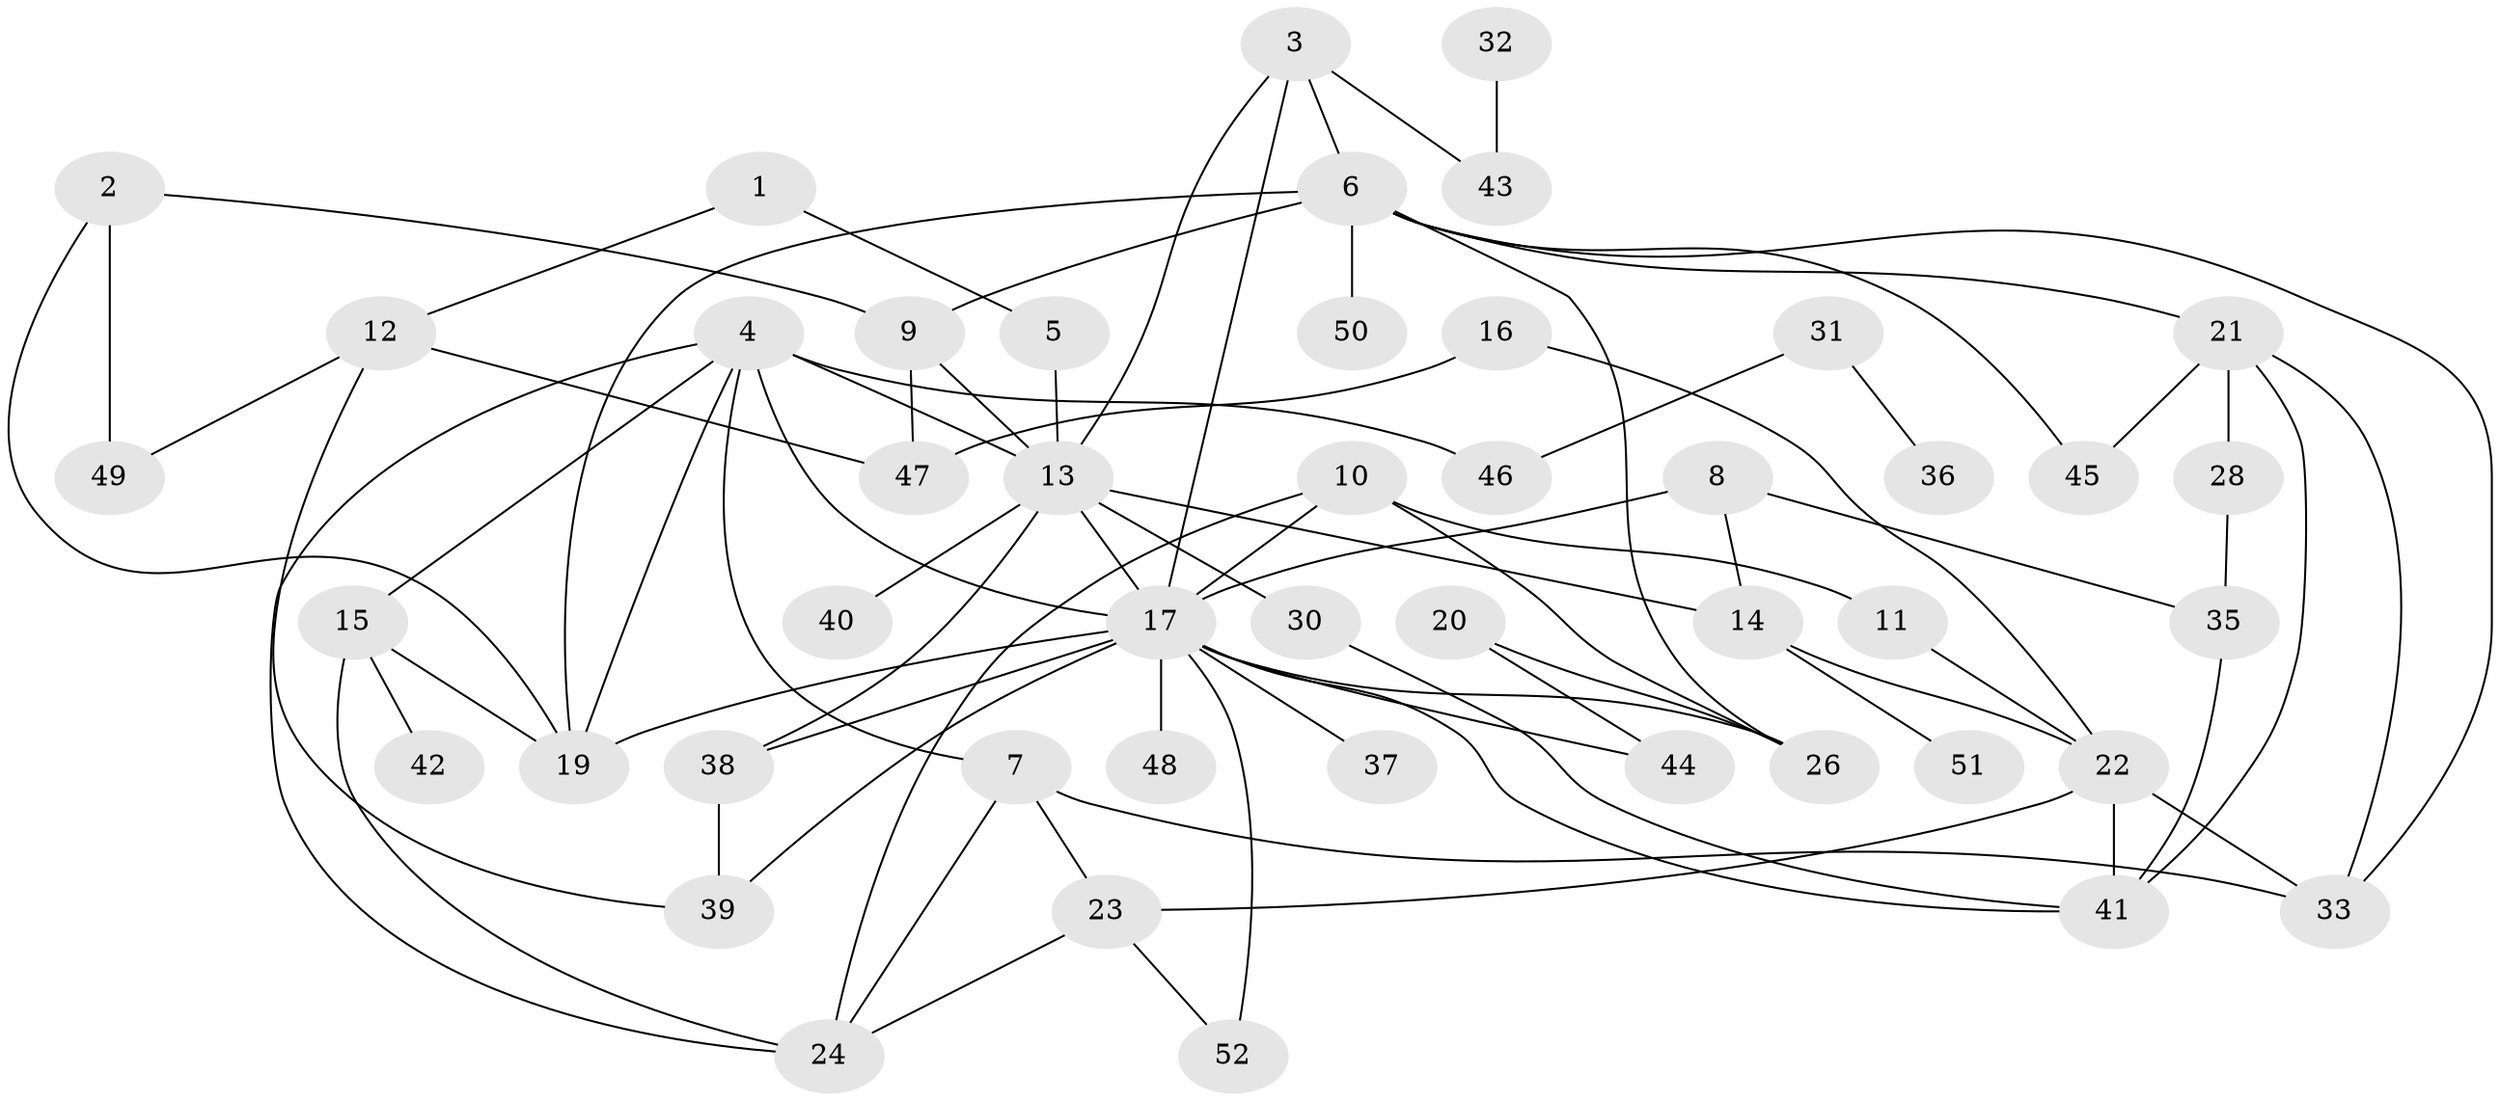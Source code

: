 // original degree distribution, {3: 0.18446601941747573, 2: 0.33980582524271846, 4: 0.1262135922330097, 5: 0.07766990291262135, 1: 0.18446601941747573, 0: 0.038834951456310676, 6: 0.02912621359223301, 7: 0.019417475728155338}
// Generated by graph-tools (version 1.1) at 2025/33/03/09/25 02:33:33]
// undirected, 47 vertices, 79 edges
graph export_dot {
graph [start="1"]
  node [color=gray90,style=filled];
  1;
  2;
  3;
  4;
  5;
  6;
  7;
  8;
  9;
  10;
  11;
  12;
  13;
  14;
  15;
  16;
  17;
  19;
  20;
  21;
  22;
  23;
  24;
  26;
  28;
  30;
  31;
  32;
  33;
  35;
  36;
  37;
  38;
  39;
  40;
  41;
  42;
  43;
  44;
  45;
  46;
  47;
  48;
  49;
  50;
  51;
  52;
  1 -- 5 [weight=1.0];
  1 -- 12 [weight=1.0];
  2 -- 9 [weight=1.0];
  2 -- 19 [weight=1.0];
  2 -- 49 [weight=1.0];
  3 -- 6 [weight=1.0];
  3 -- 13 [weight=1.0];
  3 -- 17 [weight=1.0];
  3 -- 43 [weight=1.0];
  4 -- 7 [weight=2.0];
  4 -- 13 [weight=2.0];
  4 -- 15 [weight=1.0];
  4 -- 17 [weight=2.0];
  4 -- 19 [weight=1.0];
  4 -- 24 [weight=1.0];
  4 -- 46 [weight=1.0];
  5 -- 13 [weight=1.0];
  6 -- 9 [weight=1.0];
  6 -- 19 [weight=1.0];
  6 -- 21 [weight=1.0];
  6 -- 26 [weight=1.0];
  6 -- 33 [weight=1.0];
  6 -- 45 [weight=1.0];
  6 -- 50 [weight=1.0];
  7 -- 23 [weight=1.0];
  7 -- 24 [weight=1.0];
  7 -- 33 [weight=1.0];
  8 -- 14 [weight=1.0];
  8 -- 17 [weight=2.0];
  8 -- 35 [weight=1.0];
  9 -- 13 [weight=1.0];
  9 -- 47 [weight=1.0];
  10 -- 11 [weight=1.0];
  10 -- 17 [weight=1.0];
  10 -- 24 [weight=1.0];
  10 -- 26 [weight=1.0];
  11 -- 22 [weight=1.0];
  12 -- 39 [weight=1.0];
  12 -- 47 [weight=1.0];
  12 -- 49 [weight=1.0];
  13 -- 14 [weight=1.0];
  13 -- 17 [weight=1.0];
  13 -- 30 [weight=1.0];
  13 -- 38 [weight=1.0];
  13 -- 40 [weight=1.0];
  14 -- 22 [weight=1.0];
  14 -- 51 [weight=1.0];
  15 -- 19 [weight=1.0];
  15 -- 24 [weight=1.0];
  15 -- 42 [weight=1.0];
  16 -- 22 [weight=1.0];
  16 -- 47 [weight=1.0];
  17 -- 19 [weight=1.0];
  17 -- 26 [weight=1.0];
  17 -- 37 [weight=1.0];
  17 -- 38 [weight=1.0];
  17 -- 39 [weight=1.0];
  17 -- 41 [weight=1.0];
  17 -- 44 [weight=1.0];
  17 -- 48 [weight=2.0];
  17 -- 52 [weight=1.0];
  20 -- 26 [weight=1.0];
  20 -- 44 [weight=1.0];
  21 -- 28 [weight=1.0];
  21 -- 33 [weight=1.0];
  21 -- 41 [weight=1.0];
  21 -- 45 [weight=1.0];
  22 -- 23 [weight=1.0];
  22 -- 33 [weight=1.0];
  22 -- 41 [weight=1.0];
  23 -- 24 [weight=1.0];
  23 -- 52 [weight=1.0];
  28 -- 35 [weight=1.0];
  30 -- 41 [weight=1.0];
  31 -- 36 [weight=1.0];
  31 -- 46 [weight=1.0];
  32 -- 43 [weight=1.0];
  35 -- 41 [weight=1.0];
  38 -- 39 [weight=1.0];
}
